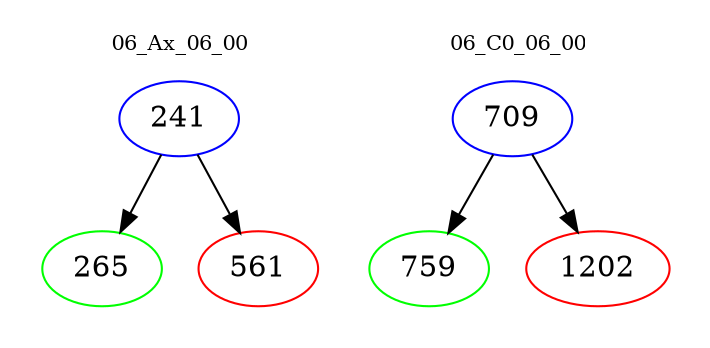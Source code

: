 digraph{
subgraph cluster_0 {
color = white
label = "06_Ax_06_00";
fontsize=10;
T0_241 [label="241", color="blue"]
T0_241 -> T0_265 [color="black"]
T0_265 [label="265", color="green"]
T0_241 -> T0_561 [color="black"]
T0_561 [label="561", color="red"]
}
subgraph cluster_1 {
color = white
label = "06_C0_06_00";
fontsize=10;
T1_709 [label="709", color="blue"]
T1_709 -> T1_759 [color="black"]
T1_759 [label="759", color="green"]
T1_709 -> T1_1202 [color="black"]
T1_1202 [label="1202", color="red"]
}
}
